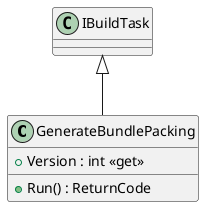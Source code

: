 @startuml
class GenerateBundlePacking {
    + Version : int <<get>>
    + Run() : ReturnCode
}
IBuildTask <|-- GenerateBundlePacking
@enduml

